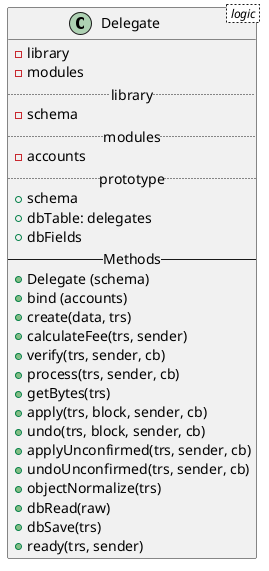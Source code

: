 @startuml
class Delegate < logic > {
  - library
  - modules
  .. library ..
  - schema
  .. modules ..
  - accounts
  .. prototype ..
  + schema
  + dbTable: delegates
  + dbFields
  -- Methods --
  + Delegate (schema)
  + bind (accounts)
  + create(data, trs)
  + calculateFee(trs, sender)
  + verify(trs, sender, cb)
  + process(trs, sender, cb)
  + getBytes(trs)
  + apply(trs, block, sender, cb)
  + undo(trs, block, sender, cb)
  + applyUnconfirmed(trs, sender, cb)
  + undoUnconfirmed(trs, sender, cb)
  + objectNormalize(trs)
  + dbRead(raw)
  + dbSave(trs)
  + ready(trs, sender)
}
@endtuml
